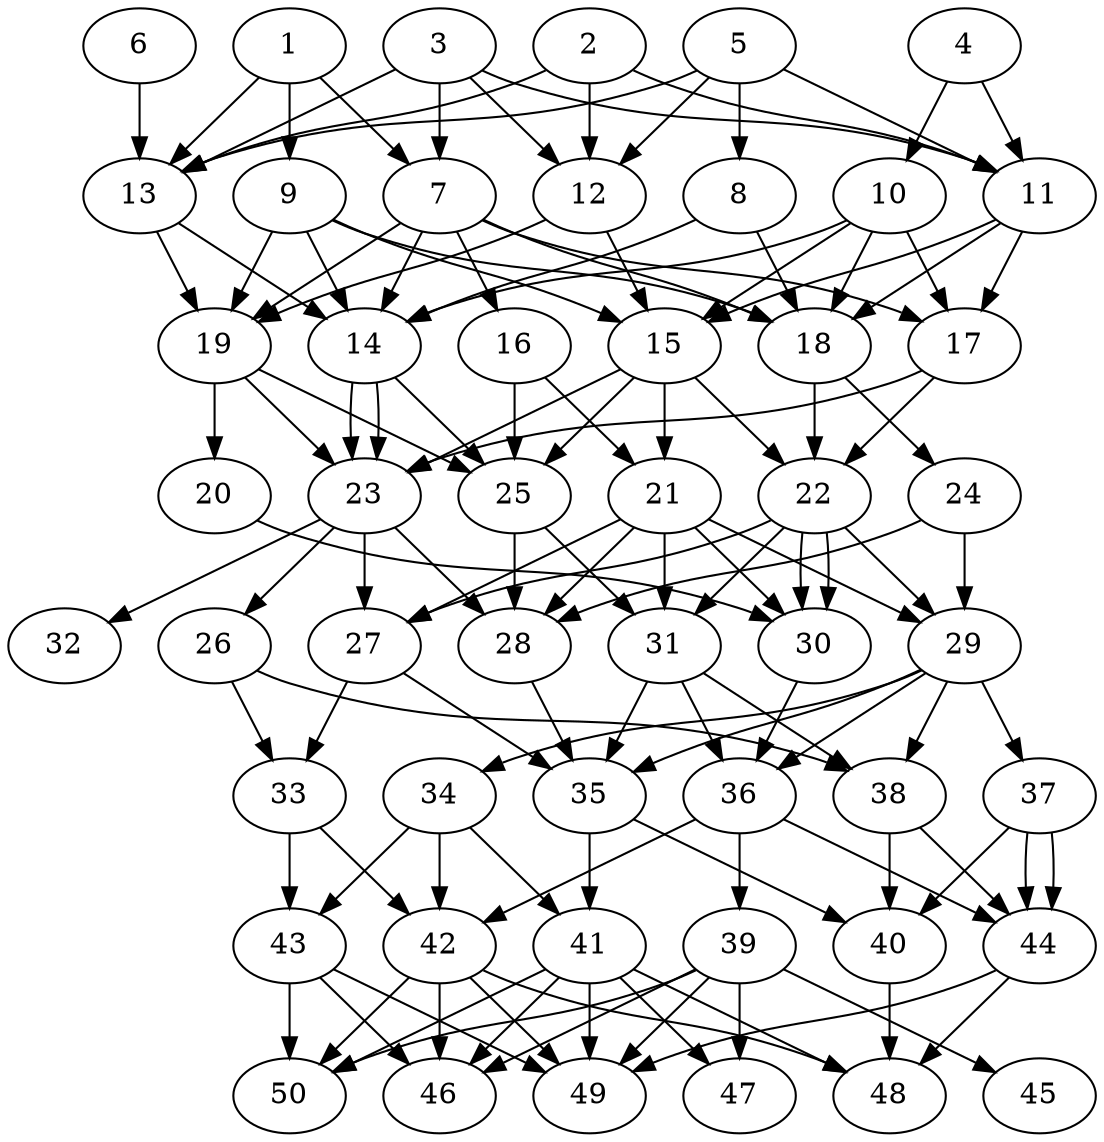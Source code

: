 // DAG automatically generated by daggen at Thu Oct  3 14:07:56 2019
// ./daggen --dot -n 50 --ccr 0.3 --fat 0.5 --regular 0.9 --density 0.7 --mindata 5242880 --maxdata 52428800 
digraph G {
  1 [size="100676267", alpha="0.08", expect_size="30202880"] 
  1 -> 7 [size ="30202880"]
  1 -> 9 [size ="30202880"]
  1 -> 13 [size ="30202880"]
  2 [size="60061013", alpha="0.18", expect_size="18018304"] 
  2 -> 11 [size ="18018304"]
  2 -> 12 [size ="18018304"]
  2 -> 13 [size ="18018304"]
  3 [size="72813227", alpha="0.03", expect_size="21843968"] 
  3 -> 7 [size ="21843968"]
  3 -> 11 [size ="21843968"]
  3 -> 12 [size ="21843968"]
  3 -> 13 [size ="21843968"]
  4 [size="107499520", alpha="0.14", expect_size="32249856"] 
  4 -> 10 [size ="32249856"]
  4 -> 11 [size ="32249856"]
  5 [size="78144853", alpha="0.14", expect_size="23443456"] 
  5 -> 8 [size ="23443456"]
  5 -> 11 [size ="23443456"]
  5 -> 12 [size ="23443456"]
  5 -> 13 [size ="23443456"]
  6 [size="46117547", alpha="0.11", expect_size="13835264"] 
  6 -> 13 [size ="13835264"]
  7 [size="32675840", alpha="0.17", expect_size="9802752"] 
  7 -> 14 [size ="9802752"]
  7 -> 16 [size ="9802752"]
  7 -> 17 [size ="9802752"]
  7 -> 18 [size ="9802752"]
  7 -> 19 [size ="9802752"]
  8 [size="64669013", alpha="0.20", expect_size="19400704"] 
  8 -> 14 [size ="19400704"]
  8 -> 18 [size ="19400704"]
  9 [size="41782613", alpha="0.01", expect_size="12534784"] 
  9 -> 14 [size ="12534784"]
  9 -> 15 [size ="12534784"]
  9 -> 18 [size ="12534784"]
  9 -> 19 [size ="12534784"]
  10 [size="144018773", alpha="0.05", expect_size="43205632"] 
  10 -> 14 [size ="43205632"]
  10 -> 15 [size ="43205632"]
  10 -> 17 [size ="43205632"]
  10 -> 18 [size ="43205632"]
  11 [size="27596800", alpha="0.19", expect_size="8279040"] 
  11 -> 15 [size ="8279040"]
  11 -> 17 [size ="8279040"]
  11 -> 18 [size ="8279040"]
  12 [size="92419413", alpha="0.17", expect_size="27725824"] 
  12 -> 15 [size ="27725824"]
  12 -> 19 [size ="27725824"]
  13 [size="75987627", alpha="0.15", expect_size="22796288"] 
  13 -> 14 [size ="22796288"]
  13 -> 19 [size ="22796288"]
  14 [size="100055040", alpha="0.18", expect_size="30016512"] 
  14 -> 23 [size ="30016512"]
  14 -> 23 [size ="30016512"]
  14 -> 25 [size ="30016512"]
  15 [size="49513813", alpha="0.09", expect_size="14854144"] 
  15 -> 21 [size ="14854144"]
  15 -> 22 [size ="14854144"]
  15 -> 23 [size ="14854144"]
  15 -> 25 [size ="14854144"]
  16 [size="162624853", alpha="0.07", expect_size="48787456"] 
  16 -> 21 [size ="48787456"]
  16 -> 25 [size ="48787456"]
  17 [size="91620693", alpha="0.14", expect_size="27486208"] 
  17 -> 22 [size ="27486208"]
  17 -> 23 [size ="27486208"]
  18 [size="66450773", alpha="0.10", expect_size="19935232"] 
  18 -> 22 [size ="19935232"]
  18 -> 24 [size ="19935232"]
  19 [size="65068373", alpha="0.10", expect_size="19520512"] 
  19 -> 20 [size ="19520512"]
  19 -> 23 [size ="19520512"]
  19 -> 25 [size ="19520512"]
  20 [size="69413547", alpha="0.18", expect_size="20824064"] 
  20 -> 30 [size ="20824064"]
  21 [size="110612480", alpha="0.16", expect_size="33183744"] 
  21 -> 27 [size ="33183744"]
  21 -> 28 [size ="33183744"]
  21 -> 29 [size ="33183744"]
  21 -> 30 [size ="33183744"]
  21 -> 31 [size ="33183744"]
  22 [size="102444373", alpha="0.00", expect_size="30733312"] 
  22 -> 27 [size ="30733312"]
  22 -> 29 [size ="30733312"]
  22 -> 30 [size ="30733312"]
  22 -> 30 [size ="30733312"]
  22 -> 31 [size ="30733312"]
  23 [size="77363200", alpha="0.11", expect_size="23208960"] 
  23 -> 26 [size ="23208960"]
  23 -> 27 [size ="23208960"]
  23 -> 28 [size ="23208960"]
  23 -> 32 [size ="23208960"]
  24 [size="41939627", alpha="0.14", expect_size="12581888"] 
  24 -> 28 [size ="12581888"]
  24 -> 29 [size ="12581888"]
  25 [size="22545067", alpha="0.04", expect_size="6763520"] 
  25 -> 28 [size ="6763520"]
  25 -> 31 [size ="6763520"]
  26 [size="90361173", alpha="0.18", expect_size="27108352"] 
  26 -> 33 [size ="27108352"]
  26 -> 38 [size ="27108352"]
  27 [size="148606293", alpha="0.14", expect_size="44581888"] 
  27 -> 33 [size ="44581888"]
  27 -> 35 [size ="44581888"]
  28 [size="104321707", alpha="0.16", expect_size="31296512"] 
  28 -> 35 [size ="31296512"]
  29 [size="23121920", alpha="0.01", expect_size="6936576"] 
  29 -> 34 [size ="6936576"]
  29 -> 35 [size ="6936576"]
  29 -> 36 [size ="6936576"]
  29 -> 37 [size ="6936576"]
  29 -> 38 [size ="6936576"]
  30 [size="99143680", alpha="0.02", expect_size="29743104"] 
  30 -> 36 [size ="29743104"]
  31 [size="81124693", alpha="0.04", expect_size="24337408"] 
  31 -> 35 [size ="24337408"]
  31 -> 36 [size ="24337408"]
  31 -> 38 [size ="24337408"]
  32 [size="52268373", alpha="0.16", expect_size="15680512"] 
  33 [size="55159467", alpha="0.15", expect_size="16547840"] 
  33 -> 42 [size ="16547840"]
  33 -> 43 [size ="16547840"]
  34 [size="145138347", alpha="0.05", expect_size="43541504"] 
  34 -> 41 [size ="43541504"]
  34 -> 42 [size ="43541504"]
  34 -> 43 [size ="43541504"]
  35 [size="97652053", alpha="0.19", expect_size="29295616"] 
  35 -> 40 [size ="29295616"]
  35 -> 41 [size ="29295616"]
  36 [size="130662400", alpha="0.11", expect_size="39198720"] 
  36 -> 39 [size ="39198720"]
  36 -> 42 [size ="39198720"]
  36 -> 44 [size ="39198720"]
  37 [size="115520853", alpha="0.13", expect_size="34656256"] 
  37 -> 40 [size ="34656256"]
  37 -> 44 [size ="34656256"]
  37 -> 44 [size ="34656256"]
  38 [size="67426987", alpha="0.00", expect_size="20228096"] 
  38 -> 40 [size ="20228096"]
  38 -> 44 [size ="20228096"]
  39 [size="33583787", alpha="0.14", expect_size="10075136"] 
  39 -> 45 [size ="10075136"]
  39 -> 46 [size ="10075136"]
  39 -> 47 [size ="10075136"]
  39 -> 49 [size ="10075136"]
  39 -> 50 [size ="10075136"]
  40 [size="38297600", alpha="0.15", expect_size="11489280"] 
  40 -> 48 [size ="11489280"]
  41 [size="50821120", alpha="0.07", expect_size="15246336"] 
  41 -> 46 [size ="15246336"]
  41 -> 47 [size ="15246336"]
  41 -> 48 [size ="15246336"]
  41 -> 49 [size ="15246336"]
  41 -> 50 [size ="15246336"]
  42 [size="81278293", alpha="0.11", expect_size="24383488"] 
  42 -> 46 [size ="24383488"]
  42 -> 48 [size ="24383488"]
  42 -> 49 [size ="24383488"]
  42 -> 50 [size ="24383488"]
  43 [size="47332693", alpha="0.02", expect_size="14199808"] 
  43 -> 46 [size ="14199808"]
  43 -> 49 [size ="14199808"]
  43 -> 50 [size ="14199808"]
  44 [size="164778667", alpha="0.16", expect_size="49433600"] 
  44 -> 48 [size ="49433600"]
  44 -> 49 [size ="49433600"]
  45 [size="44339200", alpha="0.10", expect_size="13301760"] 
  46 [size="32628053", alpha="0.14", expect_size="9788416"] 
  47 [size="117510827", alpha="0.15", expect_size="35253248"] 
  48 [size="58559147", alpha="0.06", expect_size="17567744"] 
  49 [size="62033920", alpha="0.18", expect_size="18610176"] 
  50 [size="18240853", alpha="0.01", expect_size="5472256"] 
}
